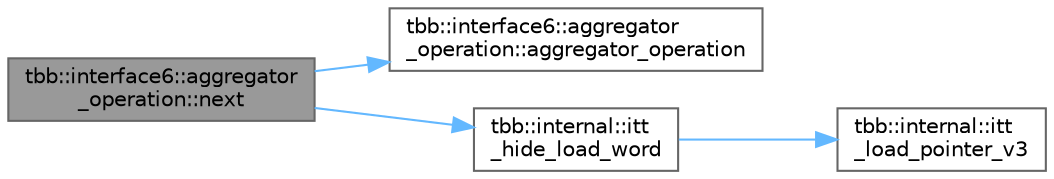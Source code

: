 digraph "tbb::interface6::aggregator_operation::next"
{
 // LATEX_PDF_SIZE
  bgcolor="transparent";
  edge [fontname=Helvetica,fontsize=10,labelfontname=Helvetica,labelfontsize=10];
  node [fontname=Helvetica,fontsize=10,shape=box,height=0.2,width=0.4];
  rankdir="LR";
  Node1 [id="Node000001",label="tbb::interface6::aggregator\l_operation::next",height=0.2,width=0.4,color="gray40", fillcolor="grey60", style="filled", fontcolor="black",tooltip=" "];
  Node1 -> Node2 [id="edge4_Node000001_Node000002",color="steelblue1",style="solid",tooltip=" "];
  Node2 [id="Node000002",label="tbb::interface6::aggregator\l_operation::aggregator_operation",height=0.2,width=0.4,color="grey40", fillcolor="white", style="filled",URL="$classtbb_1_1interface6_1_1aggregator__operation.html#a738a66479f1096b66af9c475c7b1a2eb",tooltip=" "];
  Node1 -> Node3 [id="edge5_Node000001_Node000003",color="steelblue1",style="solid",tooltip=" "];
  Node3 [id="Node000003",label="tbb::internal::itt\l_hide_load_word",height=0.2,width=0.4,color="grey40", fillcolor="white", style="filled",URL="$namespacetbb_1_1internal.html#ad2789f49c08d4136961e0649f5fd09e8",tooltip=" "];
  Node3 -> Node4 [id="edge6_Node000003_Node000004",color="steelblue1",style="solid",tooltip=" "];
  Node4 [id="Node000004",label="tbb::internal::itt\l_load_pointer_v3",height=0.2,width=0.4,color="grey40", fillcolor="white", style="filled",URL="$namespacetbb_1_1internal.html#ab1345cb751bdd0495f6280675a6b2364",tooltip=" "];
}
